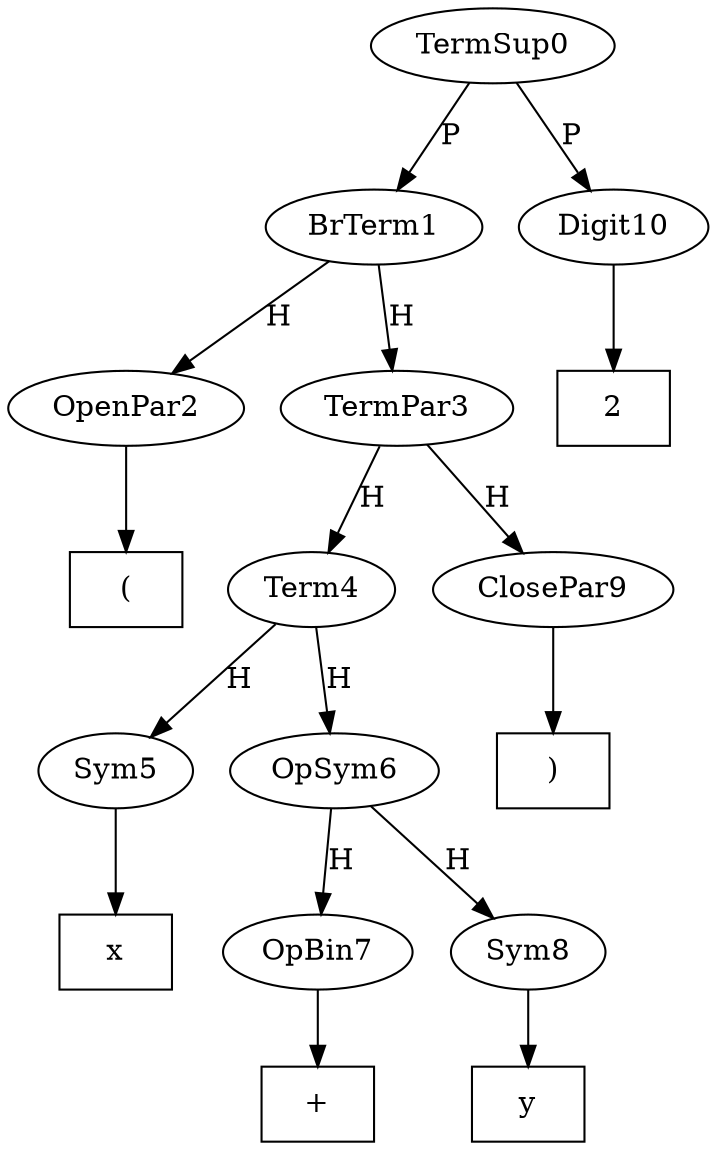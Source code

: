 digraph mathExp{
TermSup0 -> BrTerm1 [label=P]
BrTerm1 -> OpenPar2 [label=H]
TL2 [shape=box,label="("]
OpenPar2 -> TL2
BrTerm1 -> TermPar3 [label=H]
TermPar3 -> Term4 [label=H]
Term4 -> Sym5 [label=H]
Tx5 [shape=box,label="x"]
Sym5 -> Tx5
Term4 -> OpSym6 [label=H]
OpSym6 -> OpBin7 [label=H]
Tp7 [shape=box,label="+"]
OpBin7 -> Tp7
OpSym6 -> Sym8 [label=H]
Ty8 [shape=box,label="y"]
Sym8 -> Ty8
TermPar3 -> ClosePar9 [label=H]
TR9 [shape=box,label=")"]
ClosePar9 -> TR9
TermSup0 -> Digit10 [label=P]
T210 [shape=box,label="2"]
Digit10 -> T210
}
